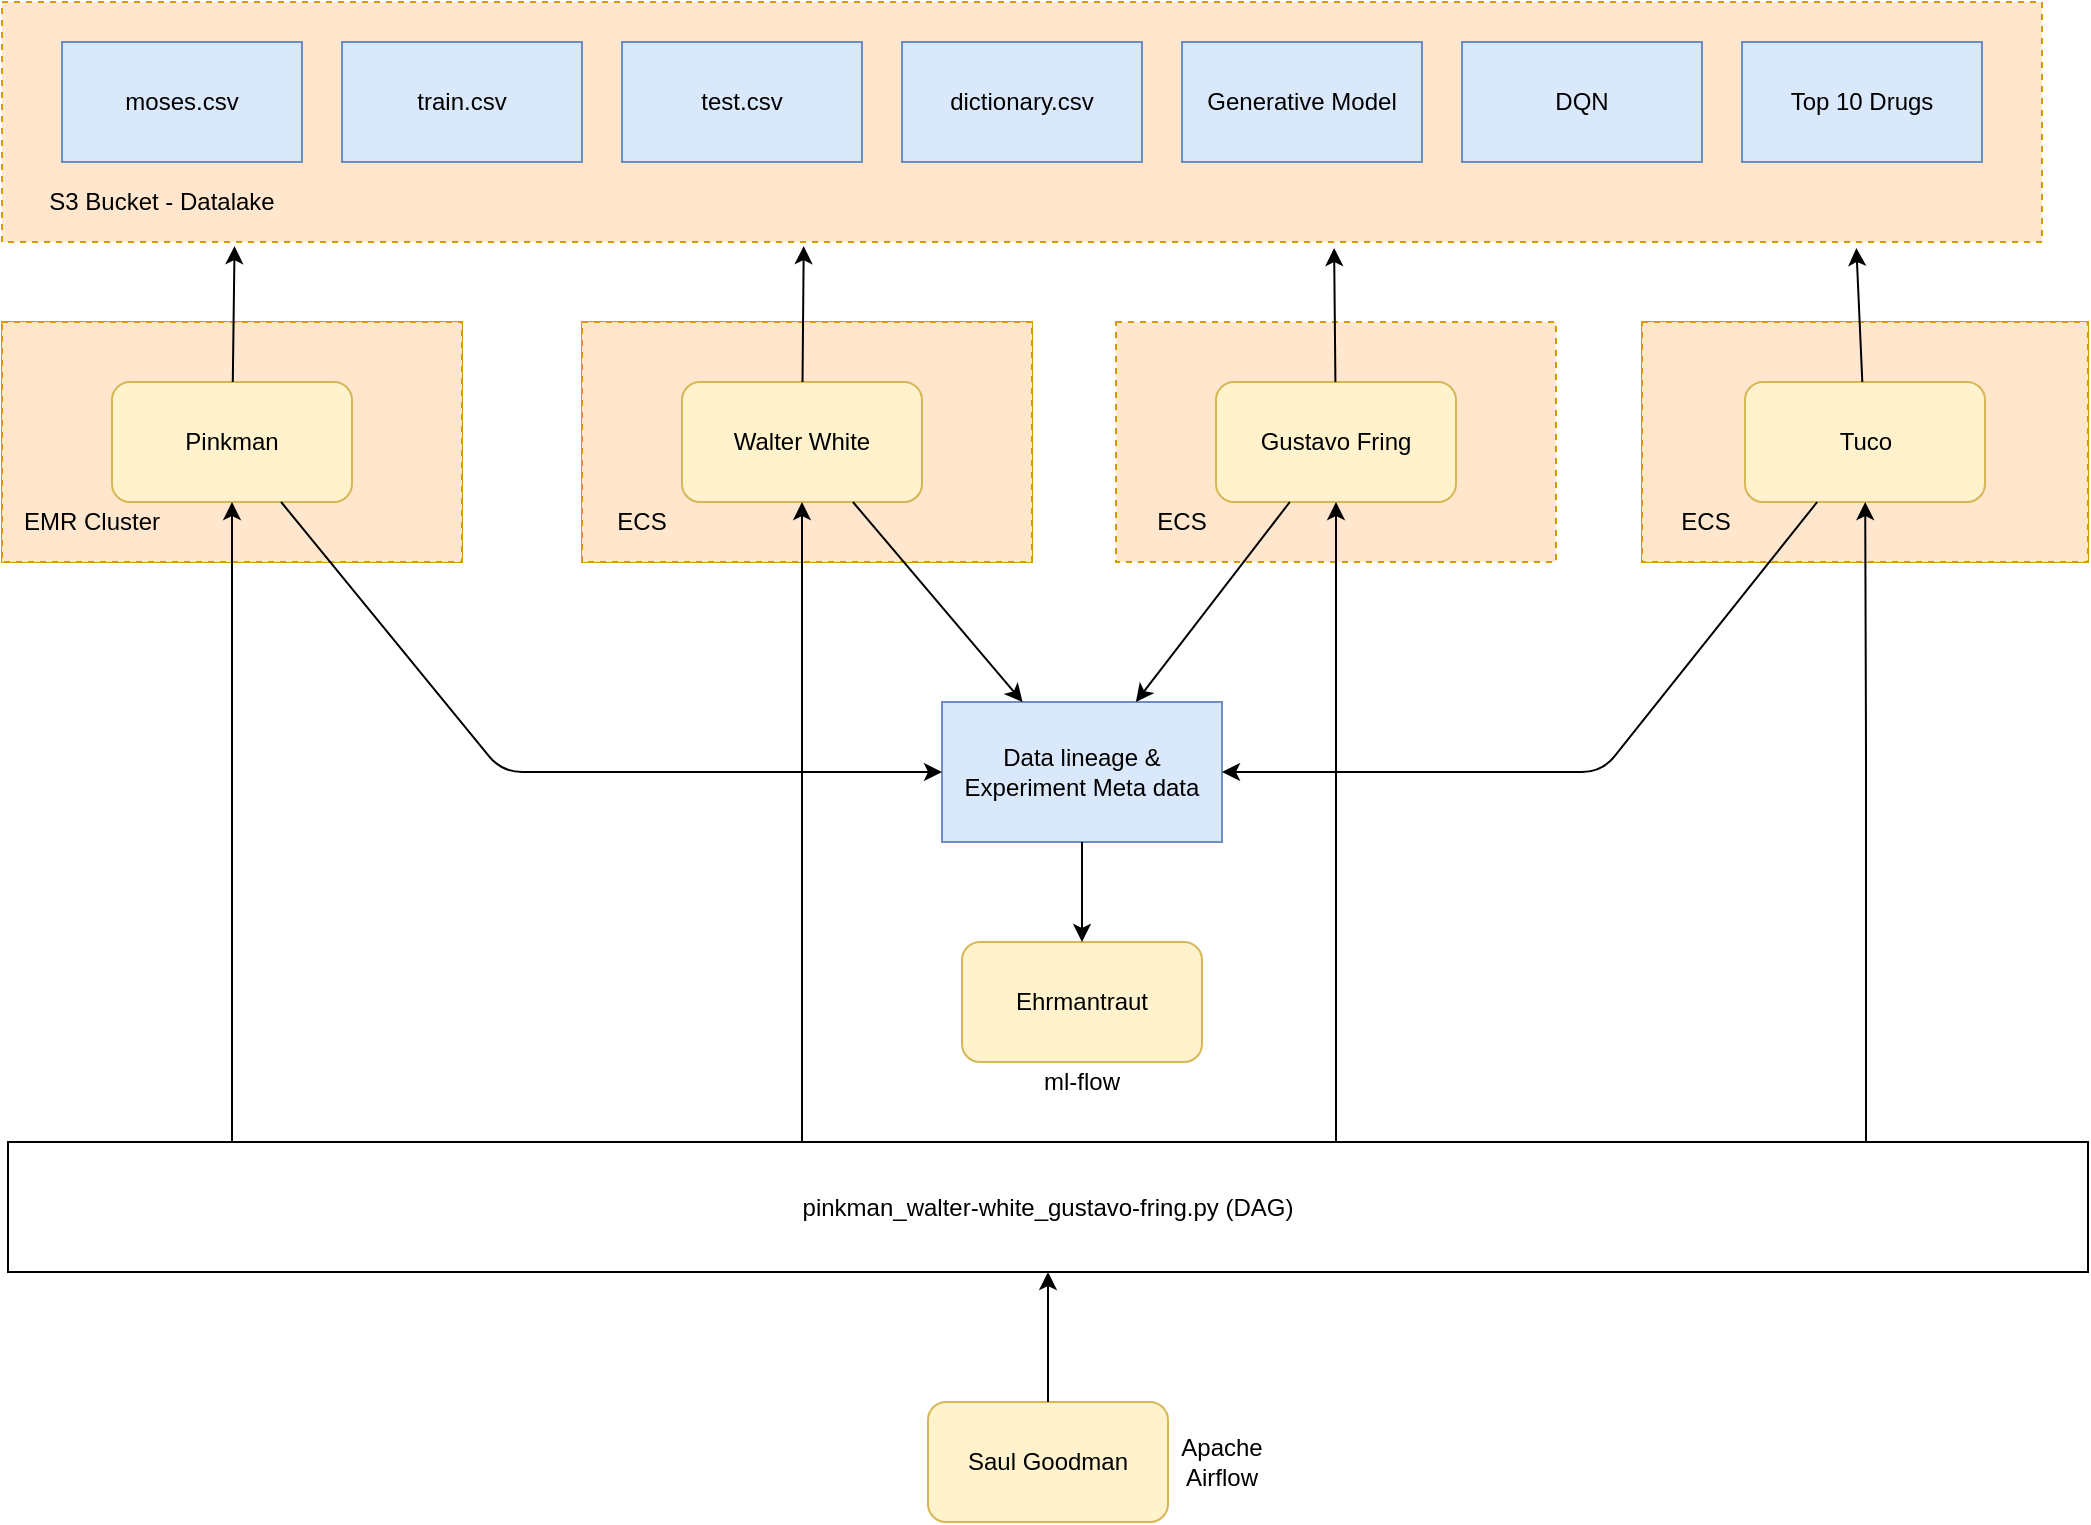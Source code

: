 <mxfile version="13.3.9" type="device"><diagram id="lmk1TOWlOx-mdo7H3TdX" name="Page-1"><mxGraphModel dx="1186" dy="1849" grid="1" gridSize="10" guides="1" tooltips="1" connect="1" arrows="1" fold="1" page="1" pageScale="1" pageWidth="827" pageHeight="1169" math="0" shadow="0"><root><mxCell id="0"/><mxCell id="1" parent="0"/><mxCell id="G7s3gnp-R0jqKUmQ308u-65" value="" style="rounded=0;whiteSpace=wrap;html=1;strokeColor=#d79b00;dashed=1;fillColor=#ffe6cc;" parent="1" vertex="1"><mxGeometry x="50" y="-210" width="1020" height="120" as="geometry"/></mxCell><mxCell id="G7s3gnp-R0jqKUmQ308u-2" value="Ehrmantraut" style="rounded=1;whiteSpace=wrap;html=1;fillColor=#fff2cc;strokeColor=#d6b656;" parent="1" vertex="1"><mxGeometry x="530" y="260" width="120" height="60" as="geometry"/></mxCell><mxCell id="G7s3gnp-R0jqKUmQ308u-5" value="Saul Goodman" style="rounded=1;whiteSpace=wrap;html=1;fillColor=#fff2cc;strokeColor=#d6b656;" parent="1" vertex="1"><mxGeometry x="513" y="490" width="120" height="60" as="geometry"/></mxCell><mxCell id="G7s3gnp-R0jqKUmQ308u-19" value="Data lineage &amp;amp; Experiment Meta data" style="rounded=0;whiteSpace=wrap;html=1;fillColor=#dae8fc;strokeColor=#6c8ebf;" parent="1" vertex="1"><mxGeometry x="520" y="140" width="140" height="70" as="geometry"/></mxCell><mxCell id="G7s3gnp-R0jqKUmQ308u-24" value="" style="endArrow=classic;html=1;" parent="1" source="G7s3gnp-R0jqKUmQ308u-19" target="G7s3gnp-R0jqKUmQ308u-2" edge="1"><mxGeometry width="50" height="50" relative="1" as="geometry"><mxPoint x="500" y="-105" as="sourcePoint"/><mxPoint x="550" y="-155" as="targetPoint"/></mxGeometry></mxCell><mxCell id="G7s3gnp-R0jqKUmQ308u-25" value="" style="endArrow=classic;html=1;" parent="1" source="G7s3gnp-R0jqKUmQ308u-5" target="G7s3gnp-R0jqKUmQ308u-1" edge="1"><mxGeometry width="50" height="50" relative="1" as="geometry"><mxPoint x="263" y="587.5" as="sourcePoint"/><mxPoint x="313" y="537.5" as="targetPoint"/></mxGeometry></mxCell><mxCell id="G7s3gnp-R0jqKUmQ308u-29" value="train.csv" style="rounded=0;whiteSpace=wrap;html=1;fillColor=#dae8fc;strokeColor=#6c8ebf;" parent="1" vertex="1"><mxGeometry x="220" y="-190" width="120" height="60" as="geometry"/></mxCell><mxCell id="G7s3gnp-R0jqKUmQ308u-30" value="test.csv" style="rounded=0;whiteSpace=wrap;html=1;fillColor=#dae8fc;strokeColor=#6c8ebf;" parent="1" vertex="1"><mxGeometry x="360" y="-190" width="120" height="60" as="geometry"/></mxCell><mxCell id="G7s3gnp-R0jqKUmQ308u-32" value="dictionary.csv" style="rounded=0;whiteSpace=wrap;html=1;fillColor=#dae8fc;strokeColor=#6c8ebf;" parent="1" vertex="1"><mxGeometry x="500" y="-190" width="120" height="60" as="geometry"/></mxCell><mxCell id="G7s3gnp-R0jqKUmQ308u-1" value="pinkman_walter-white_gustavo-fring.py (DAG)" style="rounded=0;whiteSpace=wrap;html=1;" parent="1" vertex="1"><mxGeometry x="53" y="360" width="1040" height="65" as="geometry"/></mxCell><mxCell id="G7s3gnp-R0jqKUmQ308u-51" value="moses.csv" style="rounded=0;whiteSpace=wrap;html=1;fillColor=#dae8fc;strokeColor=#6c8ebf;" parent="1" vertex="1"><mxGeometry x="80" y="-190" width="120" height="60" as="geometry"/></mxCell><mxCell id="G7s3gnp-R0jqKUmQ308u-53" value="Generative Model" style="rounded=0;whiteSpace=wrap;html=1;fillColor=#dae8fc;strokeColor=#6c8ebf;" parent="1" vertex="1"><mxGeometry x="640" y="-190" width="120" height="60" as="geometry"/></mxCell><mxCell id="G7s3gnp-R0jqKUmQ308u-54" value="DQN" style="rounded=0;whiteSpace=wrap;html=1;fillColor=#dae8fc;strokeColor=#6c8ebf;" parent="1" vertex="1"><mxGeometry x="780" y="-190" width="120" height="60" as="geometry"/></mxCell><mxCell id="G7s3gnp-R0jqKUmQ308u-58" value="" style="group;fillColor=#ffe6cc;strokeColor=#d79b00;" parent="1" vertex="1" connectable="0"><mxGeometry x="50" y="-50" width="230" height="120" as="geometry"/></mxCell><mxCell id="G7s3gnp-R0jqKUmQ308u-39" value="" style="rounded=0;whiteSpace=wrap;html=1;dashed=1;fillColor=#ffe6cc;strokeColor=#d79b00;" parent="G7s3gnp-R0jqKUmQ308u-58" vertex="1"><mxGeometry width="230" height="120" as="geometry"/></mxCell><mxCell id="G7s3gnp-R0jqKUmQ308u-9" value="Pinkman" style="rounded=1;whiteSpace=wrap;html=1;fillColor=#fff2cc;strokeColor=#d6b656;" parent="G7s3gnp-R0jqKUmQ308u-58" vertex="1"><mxGeometry x="55" y="30" width="120" height="60" as="geometry"/></mxCell><mxCell id="G7s3gnp-R0jqKUmQ308u-40" value="EMR Cluster" style="text;html=1;strokeColor=none;fillColor=none;align=center;verticalAlign=middle;whiteSpace=wrap;rounded=0;dashed=1;" parent="G7s3gnp-R0jqKUmQ308u-58" vertex="1"><mxGeometry y="90" width="90" height="20" as="geometry"/></mxCell><mxCell id="G7s3gnp-R0jqKUmQ308u-59" value="" style="group;fillColor=#ffe6cc;strokeColor=#d79b00;" parent="1" vertex="1" connectable="0"><mxGeometry x="340" y="-50" width="225" height="120" as="geometry"/></mxCell><mxCell id="G7s3gnp-R0jqKUmQ308u-41" value="" style="rounded=0;whiteSpace=wrap;html=1;dashed=1;fillColor=#ffe6cc;strokeColor=#d79b00;" parent="G7s3gnp-R0jqKUmQ308u-59" vertex="1"><mxGeometry width="225" height="120" as="geometry"/></mxCell><mxCell id="G7s3gnp-R0jqKUmQ308u-8" value="Walter White" style="rounded=1;whiteSpace=wrap;html=1;fillColor=#fff2cc;strokeColor=#d6b656;" parent="G7s3gnp-R0jqKUmQ308u-59" vertex="1"><mxGeometry x="50" y="30" width="120" height="60" as="geometry"/></mxCell><mxCell id="G7s3gnp-R0jqKUmQ308u-49" value="ECS" style="text;html=1;strokeColor=none;fillColor=none;align=center;verticalAlign=middle;whiteSpace=wrap;rounded=0;dashed=1;" parent="G7s3gnp-R0jqKUmQ308u-59" vertex="1"><mxGeometry x="10" y="90" width="40" height="20" as="geometry"/></mxCell><mxCell id="G7s3gnp-R0jqKUmQ308u-60" value="" style="group" parent="1" vertex="1" connectable="0"><mxGeometry x="607" y="-50" width="220" height="120" as="geometry"/></mxCell><mxCell id="G7s3gnp-R0jqKUmQ308u-55" value="" style="rounded=0;whiteSpace=wrap;html=1;dashed=1;fillColor=#ffe6cc;strokeColor=#d79b00;" parent="G7s3gnp-R0jqKUmQ308u-60" vertex="1"><mxGeometry width="220" height="120" as="geometry"/></mxCell><mxCell id="G7s3gnp-R0jqKUmQ308u-10" value="Gustavo Fring" style="rounded=1;whiteSpace=wrap;html=1;fillColor=#fff2cc;strokeColor=#d6b656;" parent="G7s3gnp-R0jqKUmQ308u-60" vertex="1"><mxGeometry x="50" y="30" width="120" height="60" as="geometry"/></mxCell><mxCell id="G7s3gnp-R0jqKUmQ308u-56" value="ECS" style="text;html=1;strokeColor=none;fillColor=none;align=center;verticalAlign=middle;whiteSpace=wrap;rounded=0;dashed=1;" parent="G7s3gnp-R0jqKUmQ308u-60" vertex="1"><mxGeometry x="13" y="90" width="40" height="20" as="geometry"/></mxCell><mxCell id="G7s3gnp-R0jqKUmQ308u-63" value="" style="group;fillColor=#ffe6cc;strokeColor=#d79b00;" parent="1" vertex="1" connectable="0"><mxGeometry x="870" y="-50" width="223" height="120" as="geometry"/></mxCell><mxCell id="G7s3gnp-R0jqKUmQ308u-61" value="" style="rounded=0;whiteSpace=wrap;html=1;dashed=1;fillColor=#ffe6cc;strokeColor=#d79b00;" parent="G7s3gnp-R0jqKUmQ308u-63" vertex="1"><mxGeometry width="223" height="120" as="geometry"/></mxCell><mxCell id="G7s3gnp-R0jqKUmQ308u-11" value="Tuco" style="rounded=1;whiteSpace=wrap;html=1;fillColor=#fff2cc;strokeColor=#d6b656;" parent="G7s3gnp-R0jqKUmQ308u-63" vertex="1"><mxGeometry x="51.5" y="30" width="120" height="60" as="geometry"/></mxCell><mxCell id="G7s3gnp-R0jqKUmQ308u-62" value="ECS" style="text;html=1;strokeColor=none;fillColor=none;align=center;verticalAlign=middle;whiteSpace=wrap;rounded=0;dashed=1;" parent="G7s3gnp-R0jqKUmQ308u-63" vertex="1"><mxGeometry x="11.5" y="90" width="40" height="20" as="geometry"/></mxCell><mxCell id="G7s3gnp-R0jqKUmQ308u-64" value="Top 10 Drugs" style="rounded=0;whiteSpace=wrap;html=1;fillColor=#dae8fc;strokeColor=#6c8ebf;" parent="1" vertex="1"><mxGeometry x="920" y="-190" width="120" height="60" as="geometry"/></mxCell><mxCell id="G7s3gnp-R0jqKUmQ308u-66" value="S3 Bucket - Datalake" style="text;html=1;strokeColor=none;fillColor=none;align=center;verticalAlign=middle;whiteSpace=wrap;rounded=0;dashed=1;" parent="1" vertex="1"><mxGeometry x="60" y="-120" width="140" height="20" as="geometry"/></mxCell><mxCell id="G7s3gnp-R0jqKUmQ308u-68" value="" style="endArrow=classic;html=1;" parent="1" source="G7s3gnp-R0jqKUmQ308u-1" target="G7s3gnp-R0jqKUmQ308u-9" edge="1"><mxGeometry width="50" height="50" relative="1" as="geometry"><mxPoint x="160" y="155" as="sourcePoint"/><mxPoint x="170" y="100" as="targetPoint"/><Array as="points"><mxPoint x="165" y="360"/><mxPoint x="165" y="160"/></Array></mxGeometry></mxCell><mxCell id="G7s3gnp-R0jqKUmQ308u-69" value="" style="endArrow=classic;html=1;" parent="1" source="G7s3gnp-R0jqKUmQ308u-1" target="G7s3gnp-R0jqKUmQ308u-8" edge="1"><mxGeometry width="50" height="50" relative="1" as="geometry"><mxPoint x="400" y="360" as="sourcePoint"/><mxPoint x="450" y="310" as="targetPoint"/><Array as="points"><mxPoint x="450" y="360"/><mxPoint x="450" y="160"/></Array></mxGeometry></mxCell><mxCell id="G7s3gnp-R0jqKUmQ308u-70" value="" style="endArrow=classic;html=1;" parent="1" source="G7s3gnp-R0jqKUmQ308u-1" target="G7s3gnp-R0jqKUmQ308u-10" edge="1"><mxGeometry width="50" height="50" relative="1" as="geometry"><mxPoint x="370" y="140" as="sourcePoint"/><mxPoint x="420" y="90" as="targetPoint"/><Array as="points"><mxPoint x="717" y="360"/><mxPoint x="717" y="160"/></Array></mxGeometry></mxCell><mxCell id="G7s3gnp-R0jqKUmQ308u-71" value="" style="endArrow=classic;html=1;" parent="1" source="G7s3gnp-R0jqKUmQ308u-1" target="G7s3gnp-R0jqKUmQ308u-11" edge="1"><mxGeometry width="50" height="50" relative="1" as="geometry"><mxPoint x="780" y="140" as="sourcePoint"/><mxPoint x="830" y="90" as="targetPoint"/><Array as="points"><mxPoint x="982" y="360"/><mxPoint x="982" y="160"/></Array></mxGeometry></mxCell><mxCell id="G7s3gnp-R0jqKUmQ308u-72" value="" style="endArrow=classic;html=1;entryX=0.114;entryY=1.017;entryDx=0;entryDy=0;entryPerimeter=0;" parent="1" source="G7s3gnp-R0jqKUmQ308u-9" target="G7s3gnp-R0jqKUmQ308u-65" edge="1"><mxGeometry width="50" height="50" relative="1" as="geometry"><mxPoint x="190" y="360" as="sourcePoint"/><mxPoint x="240" y="310" as="targetPoint"/></mxGeometry></mxCell><mxCell id="G7s3gnp-R0jqKUmQ308u-73" value="" style="endArrow=classic;html=1;entryX=0.393;entryY=1.017;entryDx=0;entryDy=0;entryPerimeter=0;" parent="1" source="G7s3gnp-R0jqKUmQ308u-8" target="G7s3gnp-R0jqKUmQ308u-65" edge="1"><mxGeometry width="50" height="50" relative="1" as="geometry"><mxPoint x="270" y="130" as="sourcePoint"/><mxPoint x="450" y="-80" as="targetPoint"/></mxGeometry></mxCell><mxCell id="G7s3gnp-R0jqKUmQ308u-74" value="" style="endArrow=classic;html=1;entryX=0.653;entryY=1.025;entryDx=0;entryDy=0;entryPerimeter=0;" parent="1" source="G7s3gnp-R0jqKUmQ308u-10" target="G7s3gnp-R0jqKUmQ308u-65" edge="1"><mxGeometry width="50" height="50" relative="1" as="geometry"><mxPoint x="400" y="350" as="sourcePoint"/><mxPoint x="450" y="300" as="targetPoint"/></mxGeometry></mxCell><mxCell id="G7s3gnp-R0jqKUmQ308u-75" value="" style="endArrow=classic;html=1;entryX=0.909;entryY=1.025;entryDx=0;entryDy=0;entryPerimeter=0;" parent="1" source="G7s3gnp-R0jqKUmQ308u-11" target="G7s3gnp-R0jqKUmQ308u-65" edge="1"><mxGeometry width="50" height="50" relative="1" as="geometry"><mxPoint x="330" y="360" as="sourcePoint"/><mxPoint x="380" y="310" as="targetPoint"/></mxGeometry></mxCell><mxCell id="G7s3gnp-R0jqKUmQ308u-76" value="" style="endArrow=classic;html=1;" parent="1" source="G7s3gnp-R0jqKUmQ308u-9" target="G7s3gnp-R0jqKUmQ308u-19" edge="1"><mxGeometry width="50" height="50" relative="1" as="geometry"><mxPoint x="260" y="210" as="sourcePoint"/><mxPoint x="310" y="160" as="targetPoint"/><Array as="points"><mxPoint x="300" y="175"/></Array></mxGeometry></mxCell><mxCell id="G7s3gnp-R0jqKUmQ308u-77" value="" style="endArrow=classic;html=1;" parent="1" source="G7s3gnp-R0jqKUmQ308u-8" target="G7s3gnp-R0jqKUmQ308u-19" edge="1"><mxGeometry width="50" height="50" relative="1" as="geometry"><mxPoint x="370" y="260" as="sourcePoint"/><mxPoint x="420" y="210" as="targetPoint"/></mxGeometry></mxCell><mxCell id="G7s3gnp-R0jqKUmQ308u-78" value="" style="endArrow=classic;html=1;" parent="1" source="G7s3gnp-R0jqKUmQ308u-10" target="G7s3gnp-R0jqKUmQ308u-19" edge="1"><mxGeometry width="50" height="50" relative="1" as="geometry"><mxPoint x="800" y="180" as="sourcePoint"/><mxPoint x="850" y="130" as="targetPoint"/></mxGeometry></mxCell><mxCell id="G7s3gnp-R0jqKUmQ308u-79" value="" style="endArrow=classic;html=1;" parent="1" source="G7s3gnp-R0jqKUmQ308u-11" target="G7s3gnp-R0jqKUmQ308u-19" edge="1"><mxGeometry width="50" height="50" relative="1" as="geometry"><mxPoint x="860" y="190" as="sourcePoint"/><mxPoint x="910" y="140" as="targetPoint"/><Array as="points"><mxPoint x="850" y="175"/></Array></mxGeometry></mxCell><mxCell id="G7s3gnp-R0jqKUmQ308u-80" value="Apache Airflow" style="text;html=1;strokeColor=none;fillColor=none;align=center;verticalAlign=middle;whiteSpace=wrap;rounded=0;dashed=1;" parent="1" vertex="1"><mxGeometry x="640" y="510" width="40" height="20" as="geometry"/></mxCell><mxCell id="G7s3gnp-R0jqKUmQ308u-81" value="ml-flow" style="text;html=1;strokeColor=none;fillColor=none;align=center;verticalAlign=middle;whiteSpace=wrap;rounded=0;dashed=1;" parent="1" vertex="1"><mxGeometry x="565" y="320" width="50" height="20" as="geometry"/></mxCell></root></mxGraphModel></diagram></mxfile>